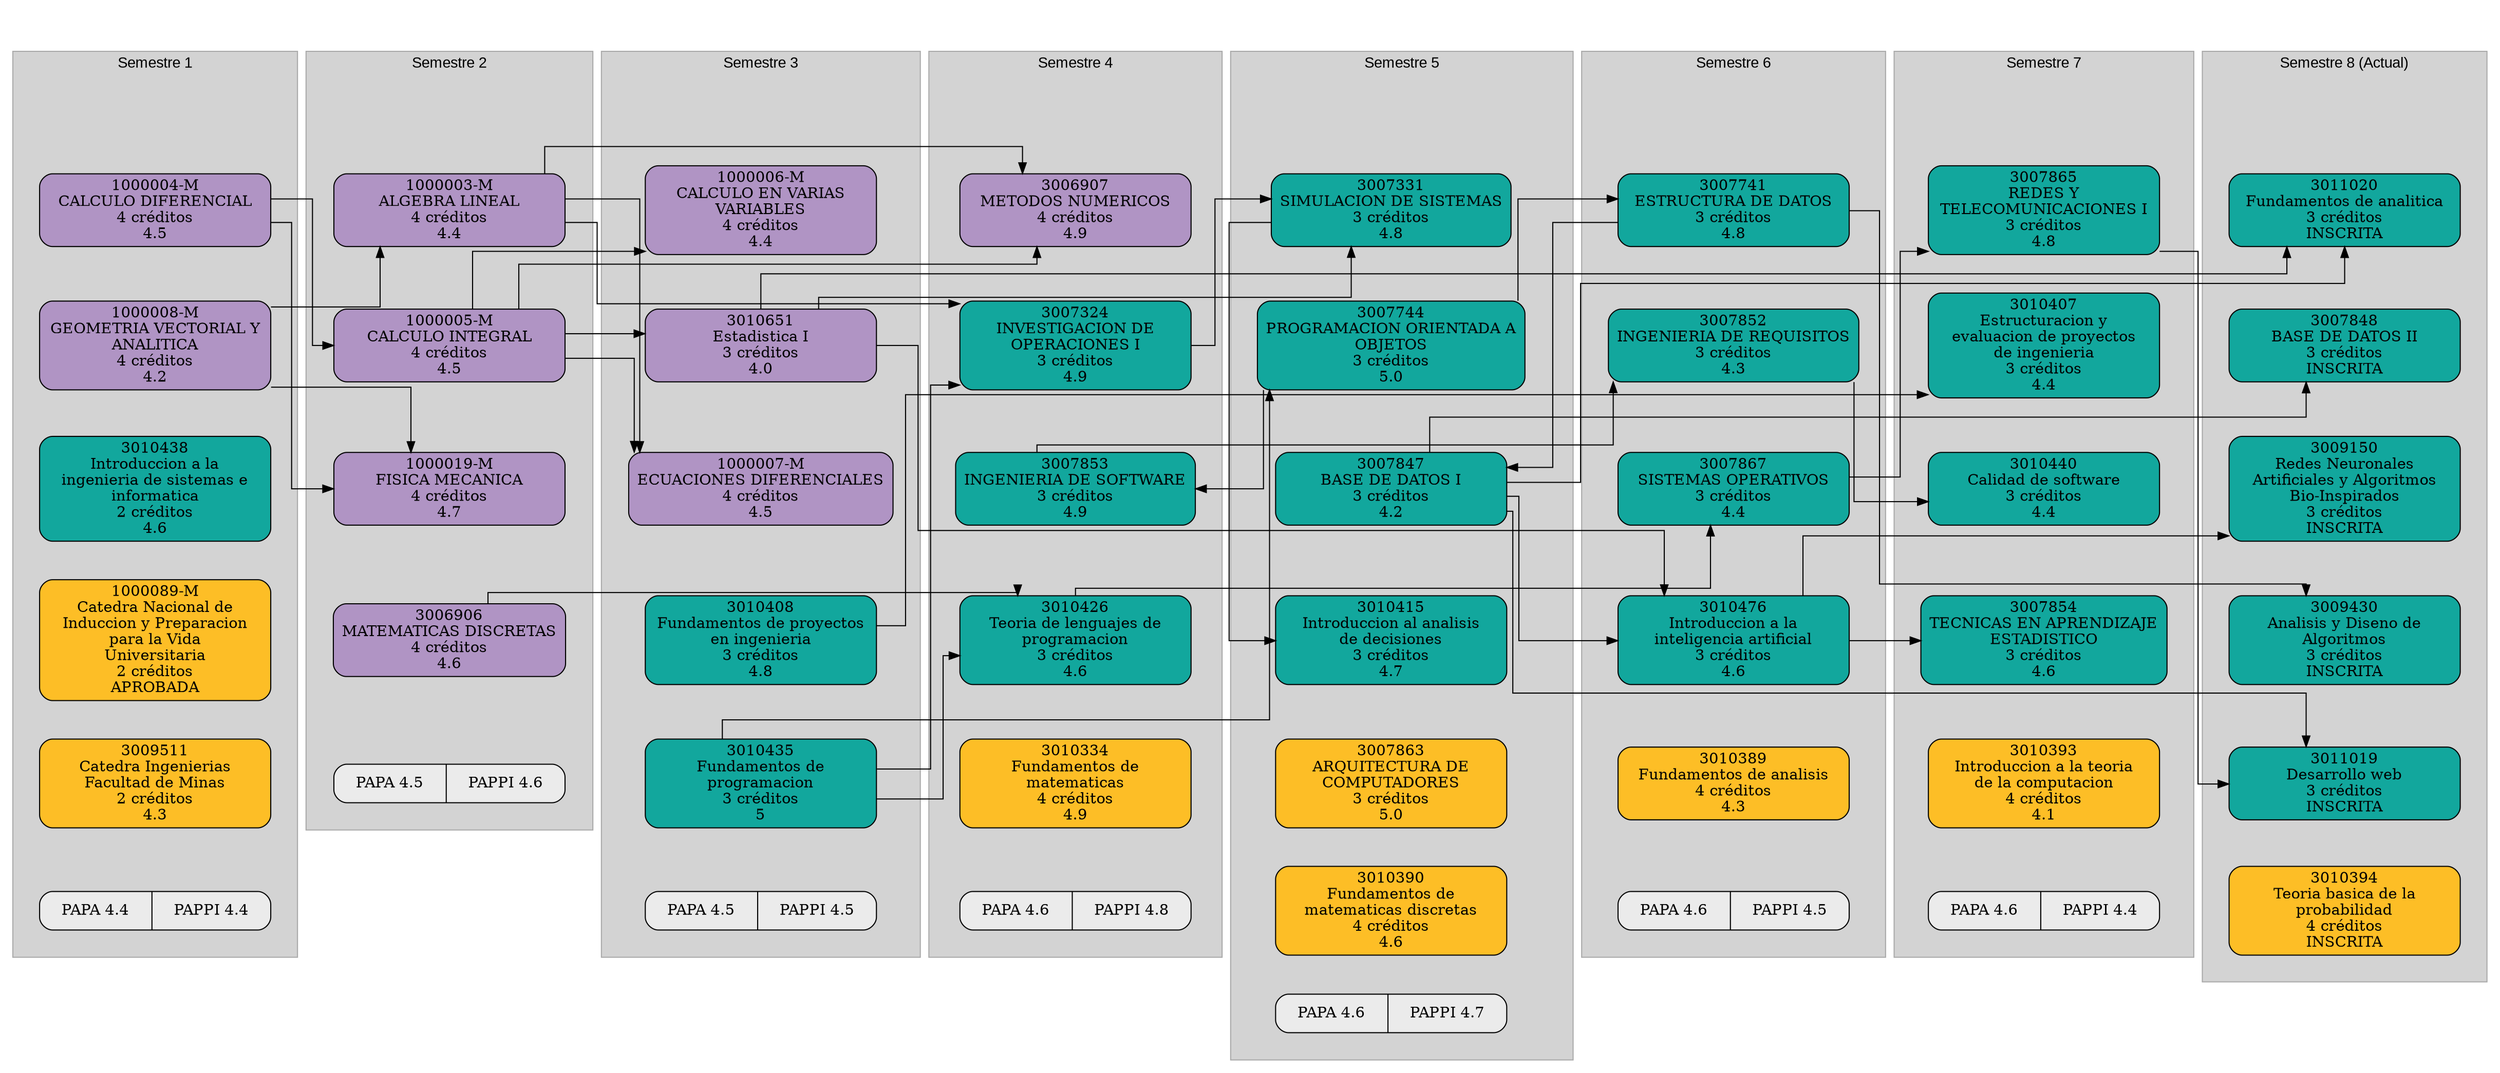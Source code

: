 // Historia academica
digraph plan_estudios {
	graph [compound=true splines=ortho]
	subgraph cluster_1 {
		graph [margin=25 nodesep=0.02]
		node [shape=box style="rounded,filled" width=3]
		color=darkgray fillcolor=lightGray fontname=Arial label="Semestre 1" style=filled
		sem_1 [height=0.02 style=invis width=0.02]
		"1000004-M" [label="1000004-M
CALCULO DIFERENCIAL
4 créditos
4.5" color="#000000" fillcolor="#b094c4" group=sem1 penwidth=1]
		sem_1 -> "1000004-M" [style=invis]
		"1000008-M" [label="1000008-M
GEOMETRIA VECTORIAL Y
ANALITICA
4 créditos
4.2" color="#000000" fillcolor="#b094c4" group=sem1 penwidth=1]
		"1000004-M" -> "1000008-M" [style=invis]
		3010438 [label="3010438
Introduccion a la
ingenieria de sistemas e
informatica
2 créditos
4.6" color="#000000" fillcolor="#12a79d" group=sem1 penwidth=1]
		"1000008-M" -> 3010438 [style=invis]
		"1000089-M" [label="1000089-M
Catedra Nacional de
Induccion y Preparacion
para la Vida
Universitaria
2 créditos
APROBADA" color="#000000" fillcolor="#fdbe26" group=sem1 penwidth=1]
		3010438 -> "1000089-M" [style=invis]
		3009511 [label="3009511
Catedra Ingenierias
Facultad de Minas
2 créditos
4.3" color="#000000" fillcolor="#fdbe26" group=sem1 penwidth=1]
		"1000089-M" -> 3009511 [style=invis]
		"Promedio 1" [label="PAPA 4.4|PAPPI 4.4" fillcolor="#EBEBEB" shape=record]
		3009511 -> "Promedio 1" [style=invis]
	}
	subgraph cluster_2 {
		graph [margin=25 nodesep=0.02]
		node [shape=box style="rounded,filled" width=3]
		color=darkgray fillcolor=lightGray fontname=Arial label="Semestre 2" style=filled
		sem_2 [height=0.02 style=invis width=0.02]
		"1000003-M" [label="1000003-M
ALGEBRA LINEAL
4 créditos
4.4" color="#000000" fillcolor="#b094c4" group=sem2 penwidth=1]
		sem_2 -> "1000003-M" [style=invis]
		"1000005-M" [label="1000005-M
CALCULO INTEGRAL
4 créditos
4.5" color="#000000" fillcolor="#b094c4" group=sem2 penwidth=1]
		"1000003-M" -> "1000005-M" [style=invis]
		"1000019-M" [label="1000019-M
FISICA MECANICA
4 créditos
4.7" color="#000000" fillcolor="#b094c4" group=sem2 penwidth=1]
		"1000005-M" -> "1000019-M" [style=invis]
		3006906 [label="3006906
MATEMATICAS DISCRETAS
4 créditos
4.6" color="#000000" fillcolor="#b094c4" group=sem2 penwidth=1]
		"1000019-M" -> 3006906 [style=invis]
		"Promedio 2" [label="PAPA 4.5|PAPPI 4.6" fillcolor="#EBEBEB" shape=record]
		3006906 -> "Promedio 2" [style=invis]
	}
	subgraph cluster_3 {
		graph [margin=25 nodesep=0.02]
		node [shape=box style="rounded,filled" width=3]
		color=darkgray fillcolor=lightGray fontname=Arial label="Semestre 3" style=filled
		sem_3 [height=0.02 style=invis width=0.02]
		"1000006-M" [label="1000006-M
CALCULO EN VARIAS
VARIABLES
4 créditos
4.4" color="#000000" fillcolor="#b094c4" group=sem3 penwidth=1]
		sem_3 -> "1000006-M" [style=invis]
		3010651 [label="3010651
Estadistica I
3 créditos
4.0" color="#000000" fillcolor="#b094c4" group=sem3 penwidth=1]
		"1000006-M" -> 3010651 [style=invis]
		"1000007-M" [label="1000007-M
ECUACIONES DIFERENCIALES
4 créditos
4.5" color="#000000" fillcolor="#b094c4" group=sem3 penwidth=1]
		3010651 -> "1000007-M" [style=invis]
		3010408 [label="3010408
Fundamentos de proyectos
en ingenieria
3 créditos
4.8" color="#000000" fillcolor="#12a79d" group=sem3 penwidth=1]
		"1000007-M" -> 3010408 [style=invis]
		3010435 [label="3010435
Fundamentos de
programacion
3 créditos
5" color="#000000" fillcolor="#12a79d" group=sem3 penwidth=1]
		3010408 -> 3010435 [style=invis]
		"Promedio 3" [label="PAPA 4.5|PAPPI 4.5" fillcolor="#EBEBEB" shape=record]
		3010435 -> "Promedio 3" [style=invis]
	}
	subgraph cluster_4 {
		graph [margin=25 nodesep=0.02]
		node [shape=box style="rounded,filled" width=3]
		color=darkgray fillcolor=lightGray fontname=Arial label="Semestre 4" style=filled
		sem_4 [height=0.02 style=invis width=0.02]
		3006907 [label="3006907
METODOS NUMERICOS
4 créditos
4.9" color="#000000" fillcolor="#b094c4" group=sem4 penwidth=1]
		sem_4 -> 3006907 [style=invis]
		3007324 [label="3007324
INVESTIGACION DE
OPERACIONES I
3 créditos
4.9" color="#000000" fillcolor="#12a79d" group=sem4 penwidth=1]
		3006907 -> 3007324 [style=invis]
		3007853 [label="3007853
INGENIERIA DE SOFTWARE
3 créditos
4.9" color="#000000" fillcolor="#12a79d" group=sem4 penwidth=1]
		3007324 -> 3007853 [style=invis]
		3010426 [label="3010426
Teoria de lenguajes de
programacion
3 créditos
4.6" color="#000000" fillcolor="#12a79d" group=sem4 penwidth=1]
		3007853 -> 3010426 [style=invis]
		3010334 [label="3010334
Fundamentos de
matematicas
4 créditos
4.9" color="#000000" fillcolor="#fdbe26" group=sem4 penwidth=1]
		3010426 -> 3010334 [style=invis]
		"Promedio 4" [label="PAPA 4.6|PAPPI 4.8" fillcolor="#EBEBEB" shape=record]
		3010334 -> "Promedio 4" [style=invis]
	}
	subgraph cluster_5 {
		graph [margin=25 nodesep=0.02]
		node [shape=box style="rounded,filled" width=3]
		color=darkgray fillcolor=lightGray fontname=Arial label="Semestre 5" style=filled
		sem_5 [height=0.02 style=invis width=0.02]
		3007331 [label="3007331
SIMULACION DE SISTEMAS
3 créditos
4.8" color="#000000" fillcolor="#12a79d" group=sem5 penwidth=1]
		sem_5 -> 3007331 [style=invis]
		3007744 [label="3007744
PROGRAMACION ORIENTADA A
OBJETOS
3 créditos
5.0" color="#000000" fillcolor="#12a79d" group=sem5 penwidth=1]
		3007331 -> 3007744 [style=invis]
		3007847 [label="3007847
BASE DE DATOS I
3 créditos
4.2" color="#000000" fillcolor="#12a79d" group=sem5 penwidth=1]
		3007744 -> 3007847 [style=invis]
		3010415 [label="3010415
Introduccion al analisis
de decisiones
3 créditos
4.7" color="#000000" fillcolor="#12a79d" group=sem5 penwidth=1]
		3007847 -> 3010415 [style=invis]
		3007863 [label="3007863
ARQUITECTURA DE
COMPUTADORES
3 créditos
5.0" color="#000000" fillcolor="#fdbe26" group=sem5 penwidth=1]
		3010415 -> 3007863 [style=invis]
		3010390 [label="3010390
Fundamentos de
matematicas discretas
4 créditos
4.6" color="#000000" fillcolor="#fdbe26" group=sem5 penwidth=1]
		3007863 -> 3010390 [style=invis]
		"Promedio 5" [label="PAPA 4.6|PAPPI 4.7" fillcolor="#EBEBEB" shape=record]
		3010390 -> "Promedio 5" [style=invis]
	}
	subgraph cluster_6 {
		graph [margin=25 nodesep=0.02]
		node [shape=box style="rounded,filled" width=3]
		color=darkgray fillcolor=lightGray fontname=Arial label="Semestre 6" style=filled
		sem_6 [height=0.02 style=invis width=0.02]
		3007741 [label="3007741
ESTRUCTURA DE DATOS
3 créditos
4.8" color="#000000" fillcolor="#12a79d" group=sem6 penwidth=1]
		sem_6 -> 3007741 [style=invis]
		3007852 [label="3007852
INGENIERIA DE REQUISITOS
3 créditos
4.3" color="#000000" fillcolor="#12a79d" group=sem6 penwidth=1]
		3007741 -> 3007852 [style=invis]
		3007867 [label="3007867
SISTEMAS OPERATIVOS
3 créditos
4.4" color="#000000" fillcolor="#12a79d" group=sem6 penwidth=1]
		3007852 -> 3007867 [style=invis]
		3010476 [label="3010476
Introduccion a la
inteligencia artificial
3 créditos
4.6" color="#000000" fillcolor="#12a79d" group=sem6 penwidth=1]
		3007867 -> 3010476 [style=invis]
		3010389 [label="3010389
Fundamentos de analisis
4 créditos
4.3" color="#000000" fillcolor="#fdbe26" group=sem6 penwidth=1]
		3010476 -> 3010389 [style=invis]
		"Promedio 6" [label="PAPA 4.6|PAPPI 4.5" fillcolor="#EBEBEB" shape=record]
		3010389 -> "Promedio 6" [style=invis]
	}
	subgraph cluster_7 {
		graph [margin=25 nodesep=0.02]
		node [shape=box style="rounded,filled" width=3]
		color=darkgray fillcolor=lightGray fontname=Arial label="Semestre 7" style=filled
		sem_7 [height=0.02 style=invis width=0.02]
		3007865 [label="3007865
REDES Y
TELECOMUNICACIONES I
3 créditos
4.8" color="#000000" fillcolor="#12a79d" group=sem7 penwidth=1]
		sem_7 -> 3007865 [style=invis]
		3010407 [label="3010407
Estructuracion y
evaluacion de proyectos
de ingenieria
3 créditos
4.4" color="#000000" fillcolor="#12a79d" group=sem7 penwidth=1]
		3007865 -> 3010407 [style=invis]
		3010440 [label="3010440
Calidad de software
3 créditos
4.4" color="#000000" fillcolor="#12a79d" group=sem7 penwidth=1]
		3010407 -> 3010440 [style=invis]
		3007854 [label="3007854
TECNICAS EN APRENDIZAJE
ESTADISTICO
3 créditos
4.6" color="#000000" fillcolor="#12a79d" group=sem7 penwidth=1]
		3010440 -> 3007854 [style=invis]
		3010393 [label="3010393
Introduccion a la teoria
de la computacion
4 créditos
4.1" color="#000000" fillcolor="#fdbe26" group=sem7 penwidth=1]
		3007854 -> 3010393 [style=invis]
		"Promedio 7" [label="PAPA 4.6|PAPPI 4.4" fillcolor="#EBEBEB" shape=record]
		3010393 -> "Promedio 7" [style=invis]
	}
	subgraph cluster_8 {
		graph [margin=25 nodesep=0.02]
		node [shape=box style="rounded,filled" width=3]
		color=darkgray fillcolor=lightGray fontname=Arial label="Semestre 8 (Actual)" style=filled
		sem_8 [height=0.02 style=invis width=0.02]
		3011020 [label="3011020
Fundamentos de analitica
3 créditos
INSCRITA" color="#000000" fillcolor="#12a79d" group=sem8 penwidth=1]
		sem_8 -> 3011020 [style=invis]
		3007848 [label="3007848
BASE DE DATOS II
3 créditos
INSCRITA" color="#000000" fillcolor="#12a79d" group=sem8 penwidth=1]
		3011020 -> 3007848 [style=invis]
		3009150 [label="3009150
Redes Neuronales
Artificiales y Algoritmos
Bio-Inspirados
3 créditos
INSCRITA" color="#000000" fillcolor="#12a79d" group=sem8 penwidth=1]
		3007848 -> 3009150 [style=invis]
		3009430 [label="3009430
Analisis y Diseno de
Algoritmos
3 créditos
INSCRITA" color="#000000" fillcolor="#12a79d" group=sem8 penwidth=1]
		3009150 -> 3009430 [style=invis]
		3011019 [label="3011019
Desarrollo web
3 créditos
INSCRITA" color="#000000" fillcolor="#12a79d" group=sem8 penwidth=1]
		3009430 -> 3011019 [style=invis]
		3010394 [label="3010394
Teoria basica de la
probabilidad
4 créditos
INSCRITA" color="#000000" fillcolor="#fdbe26" group=sem8 penwidth=1]
		3011019 -> 3010394 [style=invis]
	}
	"1000008-M" -> "1000003-M" [constraint=false]
	"1000004-M" -> "1000005-M" [constraint=false]
	"1000004-M" -> "1000019-M" [constraint=false]
	"1000008-M" -> "1000019-M" [constraint=false]
	"1000005-M" -> "1000006-M" [constraint=false]
	"1000005-M" -> 3010651 [constraint=false]
	"1000003-M" -> "1000007-M" [constraint=false]
	"1000005-M" -> "1000007-M" [constraint=false]
	"1000003-M" -> 3006907 [constraint=false]
	"1000005-M" -> 3006907 [constraint=false]
	"1000003-M" -> 3007324 [constraint=false]
	3010435 -> 3007324 [constraint=false]
	3007744 -> 3007853 [constraint=false]
	3010435 -> 3010426 [constraint=false]
	3006906 -> 3010426 [constraint=false]
	3007324 -> 3007331 [constraint=false]
	3010651 -> 3007331 [constraint=false]
	3010435 -> 3007744 [constraint=false]
	3007741 -> 3007847 [constraint=false]
	3007331 -> 3010415 [constraint=false]
	3007744 -> 3007741 [constraint=false]
	3007853 -> 3007852 [constraint=false]
	3010426 -> 3007867 [constraint=false]
	3010651 -> 3010476 [constraint=false]
	3007847 -> 3010476 [constraint=false]
	3007867 -> 3007865 [constraint=false]
	3010408 -> 3010407 [constraint=false]
	3007852 -> 3010440 [constraint=false]
	3010476 -> 3007854 [constraint=false]
	3010651 -> 3011020 [constraint=false]
	3007847 -> 3011020 [constraint=false]
	3007847 -> 3007848 [constraint=false]
	3010476 -> 3009150 [constraint=false]
	3007741 -> 3009430 [constraint=false]
	3007847 -> 3011019 [constraint=false]
	3007865 -> 3011019 [constraint=false]
	start -> sem_1 [lhead=cluster_1 style=invis]
	start -> sem_2 [lhead=cluster_2 style=invis]
	start -> sem_3 [lhead=cluster_3 style=invis]
	start -> sem_4 [lhead=cluster_4 style=invis]
	start -> sem_5 [lhead=cluster_5 style=invis]
	start -> sem_6 [lhead=cluster_6 style=invis]
	start -> sem_7 [lhead=cluster_7 style=invis]
	start -> sem_8 [lhead=cluster_8 style=invis]
	start [shape=Mdiamond style=invis]
}
